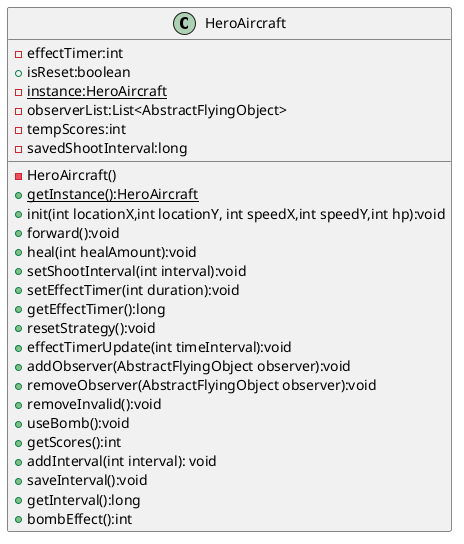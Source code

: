 @startuml
'https://plantuml.com/class-diagram

class HeroAircraft {
  - effectTimer:int
  + isReset:boolean
  - {static}instance:HeroAircraft
  - observerList:List<AbstractFlyingObject>
  - tempScores:int
  - savedShootInterval:long
  - HeroAircraft()
  + {static} getInstance():HeroAircraft
  + init(int locationX,int locationY, int speedX,int speedY,int hp):void
  + forward():void
  + heal(int healAmount):void
  + setShootInterval(int interval):void
  + setEffectTimer(int duration):void
  + getEffectTimer():long
  + resetStrategy():void
  + effectTimerUpdate(int timeInterval):void
  + addObserver(AbstractFlyingObject observer):void
  + removeObserver(AbstractFlyingObject observer):void
  + removeInvalid():void
  + useBomb():void
  + getScores():int
  + addInterval(int interval): void
  + saveInterval():void
  + getInterval():long
  + bombEffect():int
}

@enduml